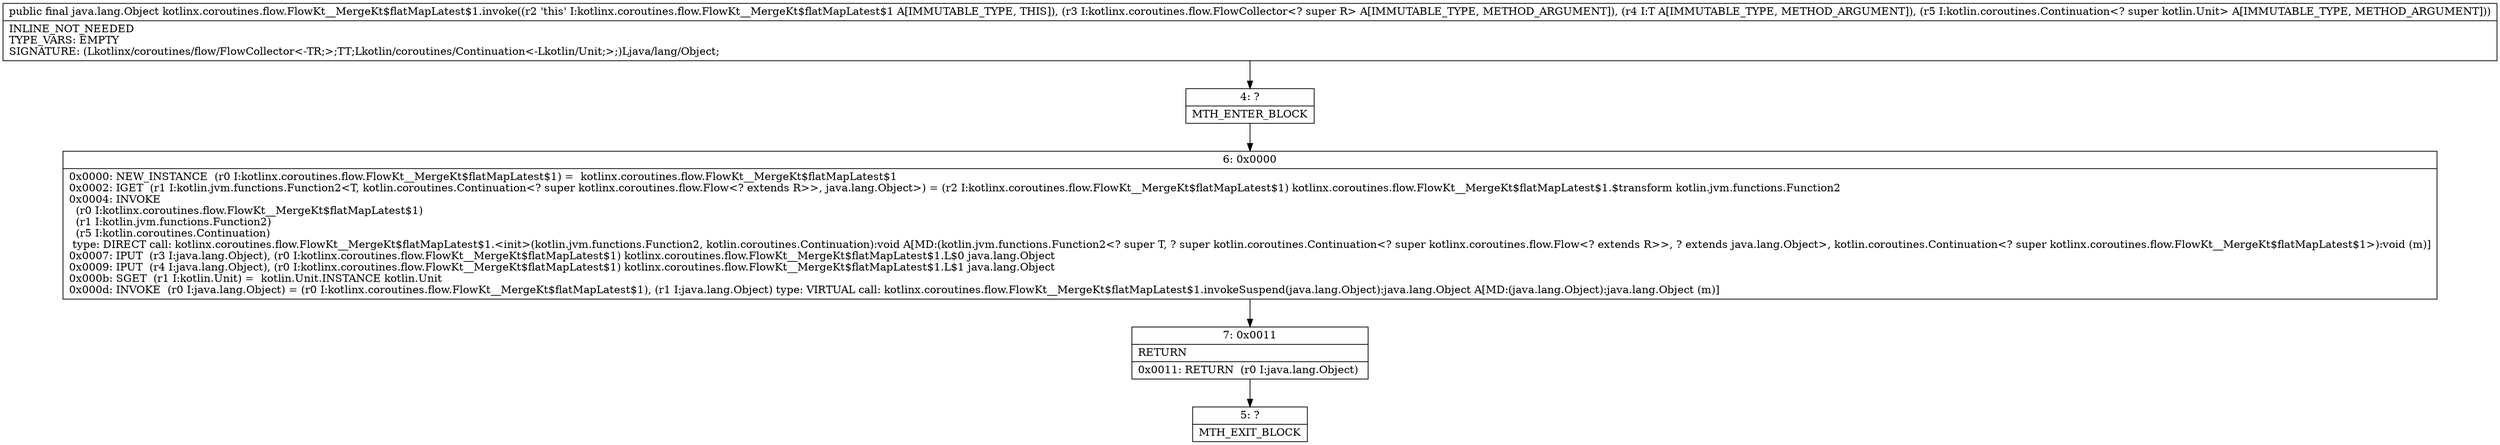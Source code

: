 digraph "CFG forkotlinx.coroutines.flow.FlowKt__MergeKt$flatMapLatest$1.invoke(Lkotlinx\/coroutines\/flow\/FlowCollector;Ljava\/lang\/Object;Lkotlin\/coroutines\/Continuation;)Ljava\/lang\/Object;" {
Node_4 [shape=record,label="{4\:\ ?|MTH_ENTER_BLOCK\l}"];
Node_6 [shape=record,label="{6\:\ 0x0000|0x0000: NEW_INSTANCE  (r0 I:kotlinx.coroutines.flow.FlowKt__MergeKt$flatMapLatest$1) =  kotlinx.coroutines.flow.FlowKt__MergeKt$flatMapLatest$1 \l0x0002: IGET  (r1 I:kotlin.jvm.functions.Function2\<T, kotlin.coroutines.Continuation\<? super kotlinx.coroutines.flow.Flow\<? extends R\>\>, java.lang.Object\>) = (r2 I:kotlinx.coroutines.flow.FlowKt__MergeKt$flatMapLatest$1) kotlinx.coroutines.flow.FlowKt__MergeKt$flatMapLatest$1.$transform kotlin.jvm.functions.Function2 \l0x0004: INVOKE  \l  (r0 I:kotlinx.coroutines.flow.FlowKt__MergeKt$flatMapLatest$1)\l  (r1 I:kotlin.jvm.functions.Function2)\l  (r5 I:kotlin.coroutines.Continuation)\l type: DIRECT call: kotlinx.coroutines.flow.FlowKt__MergeKt$flatMapLatest$1.\<init\>(kotlin.jvm.functions.Function2, kotlin.coroutines.Continuation):void A[MD:(kotlin.jvm.functions.Function2\<? super T, ? super kotlin.coroutines.Continuation\<? super kotlinx.coroutines.flow.Flow\<? extends R\>\>, ? extends java.lang.Object\>, kotlin.coroutines.Continuation\<? super kotlinx.coroutines.flow.FlowKt__MergeKt$flatMapLatest$1\>):void (m)]\l0x0007: IPUT  (r3 I:java.lang.Object), (r0 I:kotlinx.coroutines.flow.FlowKt__MergeKt$flatMapLatest$1) kotlinx.coroutines.flow.FlowKt__MergeKt$flatMapLatest$1.L$0 java.lang.Object \l0x0009: IPUT  (r4 I:java.lang.Object), (r0 I:kotlinx.coroutines.flow.FlowKt__MergeKt$flatMapLatest$1) kotlinx.coroutines.flow.FlowKt__MergeKt$flatMapLatest$1.L$1 java.lang.Object \l0x000b: SGET  (r1 I:kotlin.Unit) =  kotlin.Unit.INSTANCE kotlin.Unit \l0x000d: INVOKE  (r0 I:java.lang.Object) = (r0 I:kotlinx.coroutines.flow.FlowKt__MergeKt$flatMapLatest$1), (r1 I:java.lang.Object) type: VIRTUAL call: kotlinx.coroutines.flow.FlowKt__MergeKt$flatMapLatest$1.invokeSuspend(java.lang.Object):java.lang.Object A[MD:(java.lang.Object):java.lang.Object (m)]\l}"];
Node_7 [shape=record,label="{7\:\ 0x0011|RETURN\l|0x0011: RETURN  (r0 I:java.lang.Object) \l}"];
Node_5 [shape=record,label="{5\:\ ?|MTH_EXIT_BLOCK\l}"];
MethodNode[shape=record,label="{public final java.lang.Object kotlinx.coroutines.flow.FlowKt__MergeKt$flatMapLatest$1.invoke((r2 'this' I:kotlinx.coroutines.flow.FlowKt__MergeKt$flatMapLatest$1 A[IMMUTABLE_TYPE, THIS]), (r3 I:kotlinx.coroutines.flow.FlowCollector\<? super R\> A[IMMUTABLE_TYPE, METHOD_ARGUMENT]), (r4 I:T A[IMMUTABLE_TYPE, METHOD_ARGUMENT]), (r5 I:kotlin.coroutines.Continuation\<? super kotlin.Unit\> A[IMMUTABLE_TYPE, METHOD_ARGUMENT]))  | INLINE_NOT_NEEDED\lTYPE_VARS: EMPTY\lSIGNATURE: (Lkotlinx\/coroutines\/flow\/FlowCollector\<\-TR;\>;TT;Lkotlin\/coroutines\/Continuation\<\-Lkotlin\/Unit;\>;)Ljava\/lang\/Object;\l}"];
MethodNode -> Node_4;Node_4 -> Node_6;
Node_6 -> Node_7;
Node_7 -> Node_5;
}

